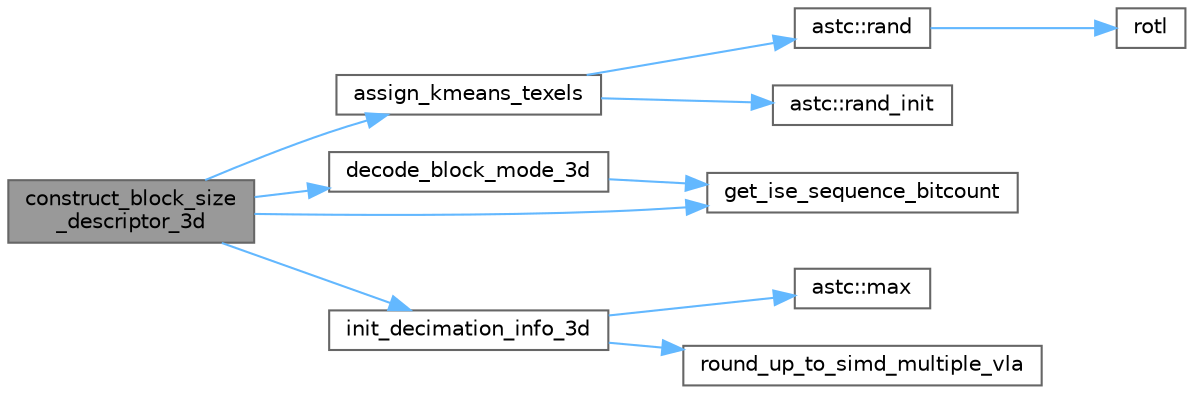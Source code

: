 digraph "construct_block_size_descriptor_3d"
{
 // LATEX_PDF_SIZE
  bgcolor="transparent";
  edge [fontname=Helvetica,fontsize=10,labelfontname=Helvetica,labelfontsize=10];
  node [fontname=Helvetica,fontsize=10,shape=box,height=0.2,width=0.4];
  rankdir="LR";
  Node1 [id="Node000001",label="construct_block_size\l_descriptor_3d",height=0.2,width=0.4,color="gray40", fillcolor="grey60", style="filled", fontcolor="black",tooltip="Allocate block modes and decimation tables for a single 3D block size."];
  Node1 -> Node2 [id="edge1_Node000001_Node000002",color="steelblue1",style="solid",tooltip=" "];
  Node2 [id="Node000002",label="assign_kmeans_texels",height=0.2,width=0.4,color="grey40", fillcolor="white", style="filled",URL="$astcenc__block__sizes_8cpp.html#a20c3e73541fd2727c8b79cc8c19919b2",tooltip="Assign the texels to use for kmeans clustering."];
  Node2 -> Node3 [id="edge2_Node000002_Node000003",color="steelblue1",style="solid",tooltip=" "];
  Node3 [id="Node000003",label="astc::rand",height=0.2,width=0.4,color="grey40", fillcolor="white", style="filled",URL="$namespaceastc.html#acd6244a33d585dcaa70ceb08313115ff",tooltip="Return the next random number from the generator."];
  Node3 -> Node4 [id="edge3_Node000003_Node000004",color="steelblue1",style="solid",tooltip=" "];
  Node4 [id="Node000004",label="rotl",height=0.2,width=0.4,color="grey40", fillcolor="white", style="filled",URL="$astcenc__mathlib_8cpp.html#ada00fa3b97cd1f54329bc637fcba9ec6",tooltip="64-bit rotate left."];
  Node2 -> Node5 [id="edge4_Node000002_Node000005",color="steelblue1",style="solid",tooltip=" "];
  Node5 [id="Node000005",label="astc::rand_init",height=0.2,width=0.4,color="grey40", fillcolor="white", style="filled",URL="$namespaceastc.html#a3a0b157316c84b208b4195916b2593e1",tooltip="Initialize the seed structure for a random number generator."];
  Node1 -> Node6 [id="edge5_Node000001_Node000006",color="steelblue1",style="solid",tooltip=" "];
  Node6 [id="Node000006",label="decode_block_mode_3d",height=0.2,width=0.4,color="grey40", fillcolor="white", style="filled",URL="$astcenc__block__sizes_8cpp.html#a0eadba499223d475df0afa41228a7d30",tooltip="Decode the properties of an encoded 3D block mode."];
  Node6 -> Node7 [id="edge6_Node000006_Node000007",color="steelblue1",style="solid",tooltip=" "];
  Node7 [id="Node000007",label="get_ise_sequence_bitcount",height=0.2,width=0.4,color="grey40", fillcolor="white", style="filled",URL="$astcenc__integer__sequence_8cpp.html#af46c9322b401332698e9cb93c968fe19",tooltip="Return the number of bits needed to encode an ISE sequence."];
  Node1 -> Node7 [id="edge7_Node000001_Node000007",color="steelblue1",style="solid",tooltip=" "];
  Node1 -> Node8 [id="edge8_Node000001_Node000008",color="steelblue1",style="solid",tooltip=" "];
  Node8 [id="Node000008",label="init_decimation_info_3d",height=0.2,width=0.4,color="grey40", fillcolor="white", style="filled",URL="$astcenc__block__sizes_8cpp.html#a2baafb8e792da4735cef4849633739ac",tooltip="Create a 3D decimation entry for a block-size and weight-decimation pair."];
  Node8 -> Node9 [id="edge9_Node000008_Node000009",color="steelblue1",style="solid",tooltip=" "];
  Node9 [id="Node000009",label="astc::max",height=0.2,width=0.4,color="grey40", fillcolor="white", style="filled",URL="$namespaceastc.html#a83a55552d03399cdff6cf2fed8312c9f",tooltip="Return the maximum of two values."];
  Node8 -> Node10 [id="edge10_Node000008_Node000010",color="steelblue1",style="solid",tooltip=" "];
  Node10 [id="Node000010",label="round_up_to_simd_multiple_vla",height=0.2,width=0.4,color="grey40", fillcolor="white", style="filled",URL="$astcenc__vecmathlib_8h.html#ae36622d837079b4899b971731c2dda37",tooltip="Round a count up to the largest multiple of the SIMD width."];
}
